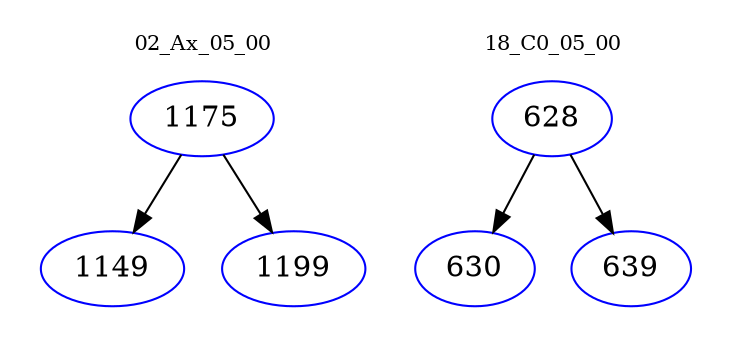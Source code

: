 digraph{
subgraph cluster_0 {
color = white
label = "02_Ax_05_00";
fontsize=10;
T0_1175 [label="1175", color="blue"]
T0_1175 -> T0_1149 [color="black"]
T0_1149 [label="1149", color="blue"]
T0_1175 -> T0_1199 [color="black"]
T0_1199 [label="1199", color="blue"]
}
subgraph cluster_1 {
color = white
label = "18_C0_05_00";
fontsize=10;
T1_628 [label="628", color="blue"]
T1_628 -> T1_630 [color="black"]
T1_630 [label="630", color="blue"]
T1_628 -> T1_639 [color="black"]
T1_639 [label="639", color="blue"]
}
}
